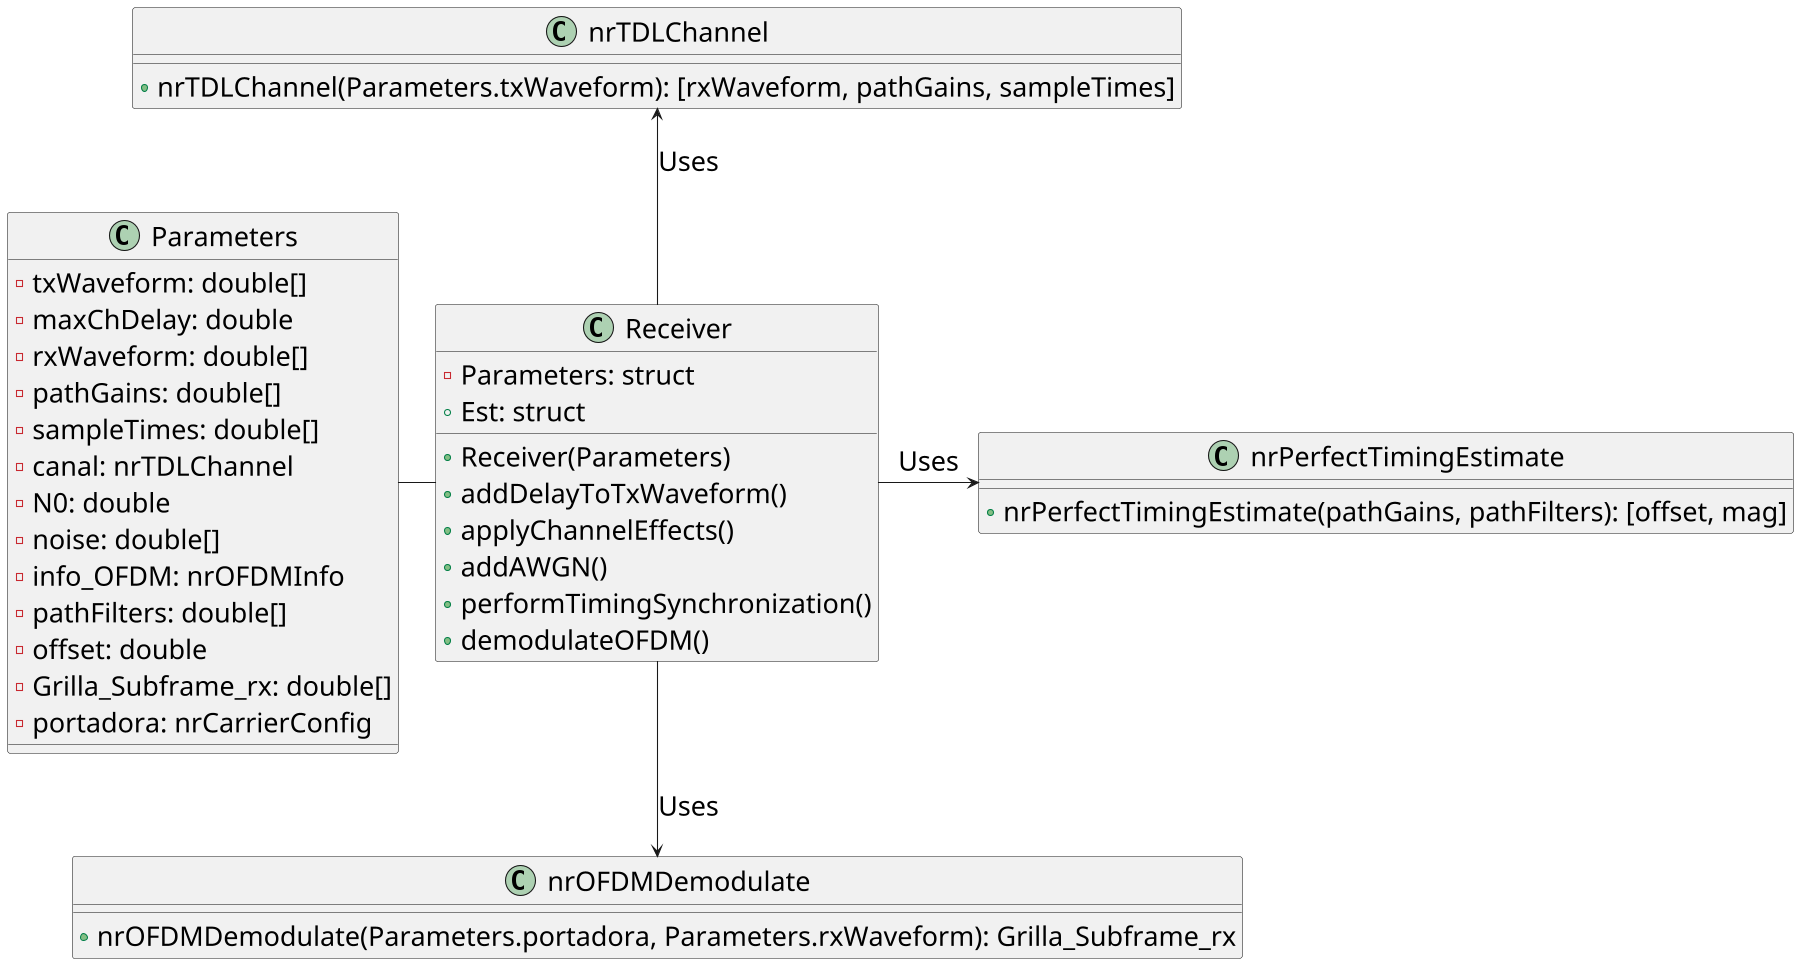 @startuml Receiver

skinparam defaultFontName Segoe UI
skinparam defaultFontSize 25
scale 1800*1800
<style>
    node {
        Fontcolor #000000
        LineThickness 1
        LineColor black
    }
    folder {
        Fontcolor  #FFFFFF
        BackGroundColor #004073
        LineThickness 1
        LineColor black
    }
    package {
        BackGroundColor #12bdb9
        LineThickness 1
        LineColor black
    }

    file {
        BackGroundColor #d3d6de
        LineThickness 1
        LineColor black
    }

    component{
        BackGroundColor #d3d6de
        LineThickness 1
        LineColor black
    }
</style>


class Receiver {
  -Parameters: struct
  +Est: struct
  +Receiver(Parameters)
  +addDelayToTxWaveform()
  +applyChannelEffects()
  +addAWGN()
  +performTimingSynchronization()
  +demodulateOFDM()
}

class Parameters {
  -txWaveform: double[]
  -maxChDelay: double
  -rxWaveform: double[]
  -pathGains: double[]
  -sampleTimes: double[]
  -canal: nrTDLChannel
  -N0: double
  -noise: double[]
  -info_OFDM: nrOFDMInfo
  -pathFilters: double[]
  -offset: double
  -Grilla_Subframe_rx: double[]
  -portadora: nrCarrierConfig
}

class nrTDLChannel {
  +nrTDLChannel(Parameters.txWaveform): [rxWaveform, pathGains, sampleTimes]
}

class nrOFDMDemodulate {
  +nrOFDMDemodulate(Parameters.portadora, Parameters.rxWaveform): Grilla_Subframe_rx
}

class nrPerfectTimingEstimate {
  +nrPerfectTimingEstimate(pathGains, pathFilters): [offset, mag]
}

Receiver -left- Parameters
Receiver -up-> nrTDLChannel: Uses
Receiver --> nrOFDMDemodulate: Uses
Receiver -right-> nrPerfectTimingEstimate: Uses
@enduml